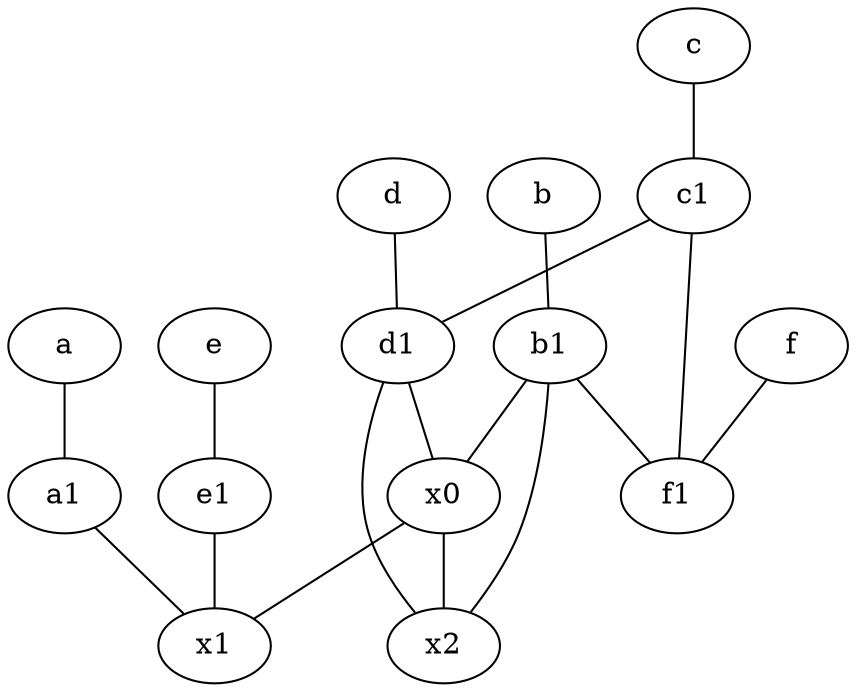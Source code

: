 graph {
	node [labelfontsize=50]
	e [labelfontsize=50 pos="7,9!"]
	a1 [labelfontsize=50 pos="8,3!"]
	e1 [labelfontsize=50 pos="7,7!"]
	f1 [labelfontsize=50 pos="3,8!"]
	d1 [labelfontsize=50 pos="3,5!"]
	x2 [labelfontsize=50]
	c1 [labelfontsize=50 pos="4.5,3!"]
	c [labelfontsize=50 pos="4.5,2!"]
	b1 [labelfontsize=50 pos="9,4!"]
	a [labelfontsize=50 pos="8,2!"]
	b [labelfontsize=50 pos="10,4!"]
	d [labelfontsize=50 pos="2,5!"]
	x0 [labelfontsize=50]
	f [labelfontsize=50 pos="3,9!"]
	x1 [labelfontsize=50]
	b1 -- x0
	d1 -- x2
	c1 -- f1
	c1 -- d1
	f -- f1
	b1 -- f1
	b1 -- x2
	e1 -- x1
	x0 -- x2
	d -- d1
	b -- b1
	d1 -- x0
	c -- c1
	e -- e1
	a -- a1
	x0 -- x1
	a1 -- x1
}

